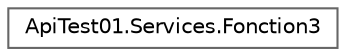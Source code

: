digraph "Graphe hiérarchique des classes"
{
 // LATEX_PDF_SIZE
  bgcolor="transparent";
  edge [fontname=Helvetica,fontsize=10,labelfontname=Helvetica,labelfontsize=10];
  node [fontname=Helvetica,fontsize=10,shape=box,height=0.2,width=0.4];
  rankdir="LR";
  Node0 [id="Node000000",label="ApiTest01.Services.Fonction3",height=0.2,width=0.4,color="grey40", fillcolor="white", style="filled",URL="$class_api_test01_1_1_services_1_1_fonction3.html",tooltip="Fonction : classe contient les fonctions suivantes : Angle_direction_ellipse, Voisinage_ifeu,..."];
}

